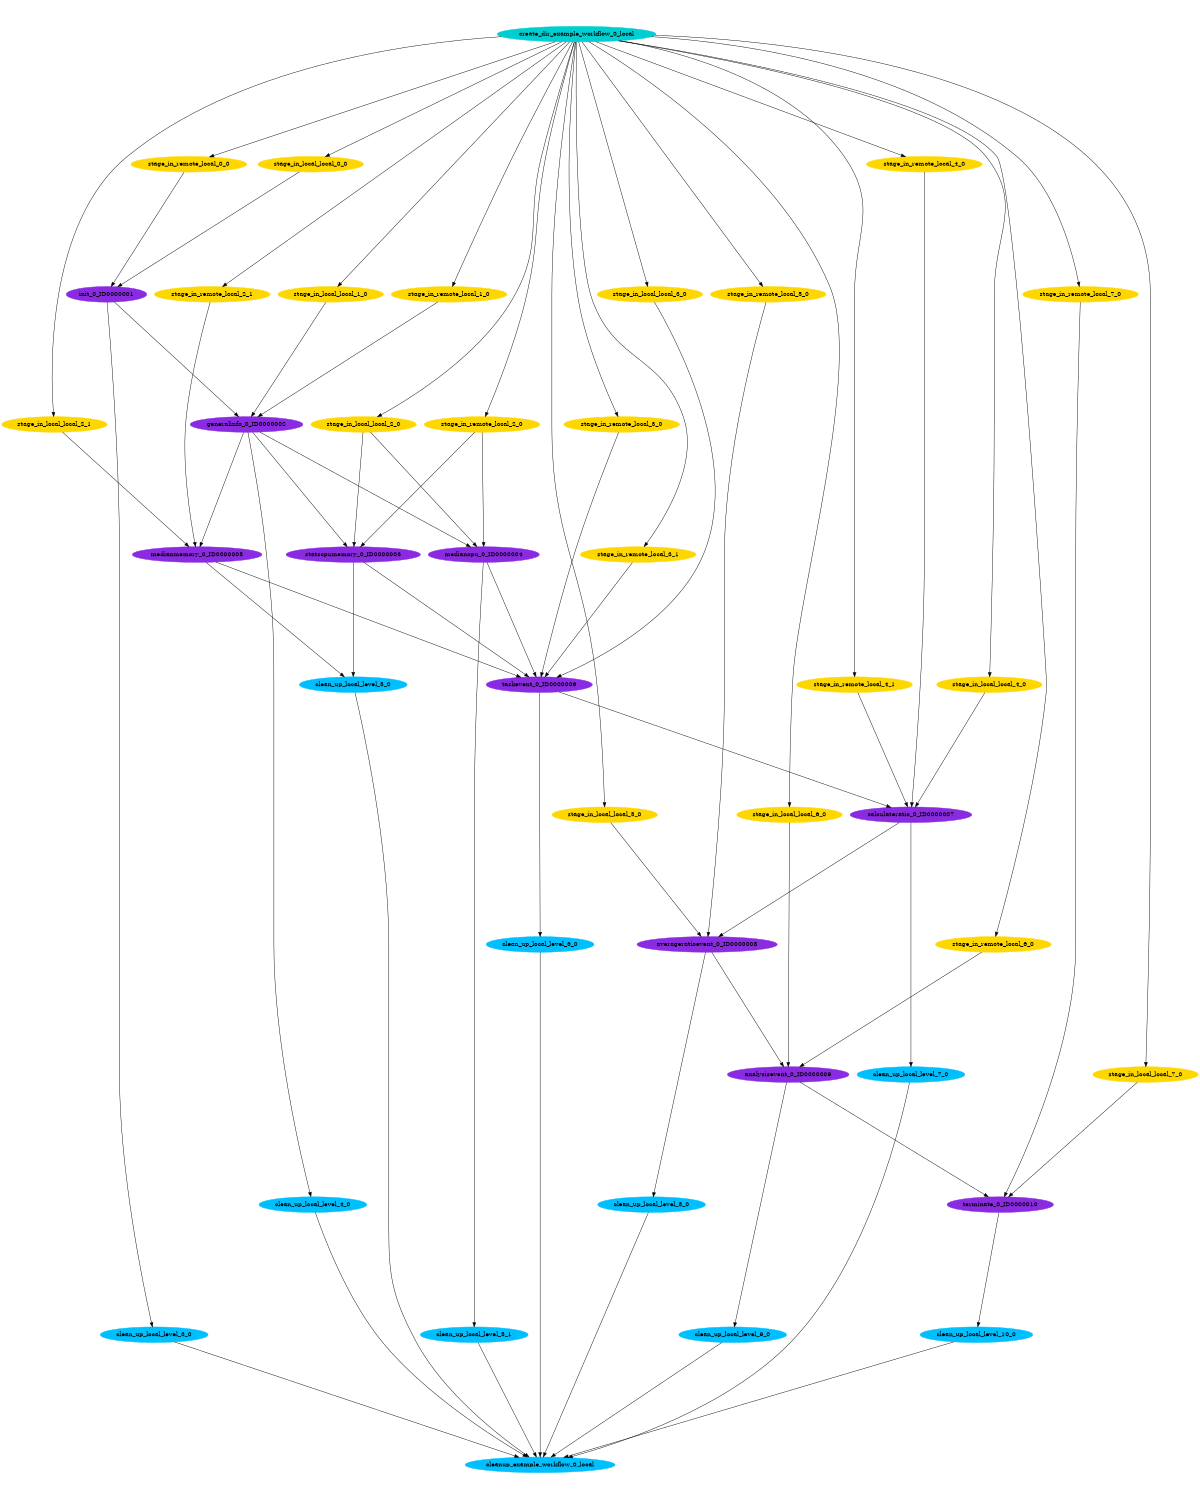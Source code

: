 digraph E {
size="8.0,10.0"
ratio=fill
node [shape=ellipse]
edge [arrowhead=normal, arrowsize=1.0]
	"clean_up_local_level_4_0" [color=deepskyblue,style=filled,label="clean_up_local_level_4_0"]
	"clean_up_local_level_10_0" [color=deepskyblue,style=filled,label="clean_up_local_level_10_0"]
	"stage_in_remote_local_5_0" [color=gold,style=filled,label="stage_in_remote_local_5_0"]
	"taskevent_0_ID0000006" [color=blueviolet,style=filled,label="taskevent_0_ID0000006"]
	"stage_in_local_local_4_0" [color=gold,style=filled,label="stage_in_local_local_4_0"]
	"clean_up_local_level_6_0" [color=deepskyblue,style=filled,label="clean_up_local_level_6_0"]
	"stage_in_remote_local_0_0" [color=gold,style=filled,label="stage_in_remote_local_0_0"]
	"clean_up_local_level_5_0" [color=deepskyblue,style=filled,label="clean_up_local_level_5_0"]
	"clean_up_local_level_5_1" [color=deepskyblue,style=filled,label="clean_up_local_level_5_1"]
	"calculateratio_0_ID0000007" [color=blueviolet,style=filled,label="calculateratio_0_ID0000007"]
	"create_dir_example_workflow_0_local" [color=darkturquoise,style=filled,label="create_dir_example_workflow_0_local"]
	"stage_in_local_local_0_0" [color=gold,style=filled,label="stage_in_local_local_0_0"]
	"stage_in_local_local_6_0" [color=gold,style=filled,label="stage_in_local_local_6_0"]
	"stage_in_remote_local_2_1" [color=gold,style=filled,label="stage_in_remote_local_2_1"]
	"init_0_ID0000001" [color=blueviolet,style=filled,label="init_0_ID0000001"]
	"clean_up_local_level_7_0" [color=deepskyblue,style=filled,label="clean_up_local_level_7_0"]
	"stage_in_local_local_2_0" [color=gold,style=filled,label="stage_in_local_local_2_0"]
	"stage_in_local_local_2_1" [color=gold,style=filled,label="stage_in_local_local_2_1"]
	"clean_up_local_level_9_0" [color=deepskyblue,style=filled,label="clean_up_local_level_9_0"]
	"stage_in_remote_local_1_0" [color=gold,style=filled,label="stage_in_remote_local_1_0"]
	"stage_in_local_local_5_0" [color=gold,style=filled,label="stage_in_local_local_5_0"]
	"stage_in_local_local_3_0" [color=gold,style=filled,label="stage_in_local_local_3_0"]
	"mediancpu_0_ID0000004" [color=blueviolet,style=filled,label="mediancpu_0_ID0000004"]
	"statscpumemory_0_ID0000003" [color=blueviolet,style=filled,label="statscpumemory_0_ID0000003"]
	"stage_in_remote_local_7_0" [color=gold,style=filled,label="stage_in_remote_local_7_0"]
	"clean_up_local_level_3_0" [color=deepskyblue,style=filled,label="clean_up_local_level_3_0"]
	"clean_up_local_level_8_0" [color=deepskyblue,style=filled,label="clean_up_local_level_8_0"]
	"stage_in_local_local_7_0" [color=gold,style=filled,label="stage_in_local_local_7_0"]
	"stage_in_local_local_1_0" [color=gold,style=filled,label="stage_in_local_local_1_0"]
	"stage_in_remote_local_4_1" [color=gold,style=filled,label="stage_in_remote_local_4_1"]
	"cleanup_example_workflow_0_local" [color=deepskyblue,style=filled,label="cleanup_example_workflow_0_local"]
	"terminate_0_ID0000010" [color=blueviolet,style=filled,label="terminate_0_ID0000010"]
	"generalinfo_0_ID0000002" [color=blueviolet,style=filled,label="generalinfo_0_ID0000002"]
	"averageratioevent_0_ID0000008" [color=blueviolet,style=filled,label="averageratioevent_0_ID0000008"]
	"stage_in_remote_local_4_0" [color=gold,style=filled,label="stage_in_remote_local_4_0"]
	"analysisevent_0_ID0000009" [color=blueviolet,style=filled,label="analysisevent_0_ID0000009"]
	"stage_in_remote_local_2_0" [color=gold,style=filled,label="stage_in_remote_local_2_0"]
	"medianmemory_0_ID0000005" [color=blueviolet,style=filled,label="medianmemory_0_ID0000005"]
	"stage_in_remote_local_3_1" [color=gold,style=filled,label="stage_in_remote_local_3_1"]
	"stage_in_remote_local_6_0" [color=gold,style=filled,label="stage_in_remote_local_6_0"]
	"stage_in_remote_local_3_0" [color=gold,style=filled,label="stage_in_remote_local_3_0"]

	"clean_up_local_level_4_0" -> "cleanup_example_workflow_0_local"
	"clean_up_local_level_10_0" -> "cleanup_example_workflow_0_local"
	"stage_in_remote_local_5_0" -> "averageratioevent_0_ID0000008"
	"taskevent_0_ID0000006" -> "clean_up_local_level_6_0"
	"taskevent_0_ID0000006" -> "calculateratio_0_ID0000007"
	"stage_in_local_local_4_0" -> "calculateratio_0_ID0000007"
	"clean_up_local_level_6_0" -> "cleanup_example_workflow_0_local"
	"stage_in_remote_local_0_0" -> "init_0_ID0000001"
	"clean_up_local_level_5_0" -> "cleanup_example_workflow_0_local"
	"clean_up_local_level_5_1" -> "cleanup_example_workflow_0_local"
	"calculateratio_0_ID0000007" -> "clean_up_local_level_7_0"
	"calculateratio_0_ID0000007" -> "averageratioevent_0_ID0000008"
	"create_dir_example_workflow_0_local" -> "stage_in_local_local_0_0"
	"create_dir_example_workflow_0_local" -> "stage_in_local_local_6_0"
	"create_dir_example_workflow_0_local" -> "stage_in_remote_local_2_1"
	"create_dir_example_workflow_0_local" -> "stage_in_remote_local_5_0"
	"create_dir_example_workflow_0_local" -> "stage_in_local_local_2_0"
	"create_dir_example_workflow_0_local" -> "stage_in_local_local_2_1"
	"create_dir_example_workflow_0_local" -> "stage_in_remote_local_1_0"
	"create_dir_example_workflow_0_local" -> "stage_in_local_local_5_0"
	"create_dir_example_workflow_0_local" -> "stage_in_local_local_3_0"
	"create_dir_example_workflow_0_local" -> "stage_in_remote_local_7_0"
	"create_dir_example_workflow_0_local" -> "stage_in_local_local_4_0"
	"create_dir_example_workflow_0_local" -> "stage_in_local_local_1_0"
	"create_dir_example_workflow_0_local" -> "stage_in_local_local_7_0"
	"create_dir_example_workflow_0_local" -> "stage_in_remote_local_4_1"
	"create_dir_example_workflow_0_local" -> "stage_in_remote_local_4_0"
	"create_dir_example_workflow_0_local" -> "stage_in_remote_local_0_0"
	"create_dir_example_workflow_0_local" -> "stage_in_remote_local_2_0"
	"create_dir_example_workflow_0_local" -> "stage_in_remote_local_3_1"
	"create_dir_example_workflow_0_local" -> "stage_in_remote_local_3_0"
	"create_dir_example_workflow_0_local" -> "stage_in_remote_local_6_0"
	"stage_in_local_local_0_0" -> "init_0_ID0000001"
	"stage_in_local_local_6_0" -> "analysisevent_0_ID0000009"
	"stage_in_remote_local_2_1" -> "medianmemory_0_ID0000005"
	"init_0_ID0000001" -> "clean_up_local_level_3_0"
	"init_0_ID0000001" -> "generalinfo_0_ID0000002"
	"clean_up_local_level_7_0" -> "cleanup_example_workflow_0_local"
	"stage_in_local_local_2_0" -> "statscpumemory_0_ID0000003"
	"stage_in_local_local_2_0" -> "mediancpu_0_ID0000004"
	"stage_in_local_local_2_1" -> "medianmemory_0_ID0000005"
	"clean_up_local_level_9_0" -> "cleanup_example_workflow_0_local"
	"stage_in_remote_local_1_0" -> "generalinfo_0_ID0000002"
	"stage_in_local_local_5_0" -> "averageratioevent_0_ID0000008"
	"stage_in_local_local_3_0" -> "taskevent_0_ID0000006"
	"mediancpu_0_ID0000004" -> "taskevent_0_ID0000006"
	"mediancpu_0_ID0000004" -> "clean_up_local_level_5_1"
	"statscpumemory_0_ID0000003" -> "taskevent_0_ID0000006"
	"statscpumemory_0_ID0000003" -> "clean_up_local_level_5_0"
	"stage_in_remote_local_7_0" -> "terminate_0_ID0000010"
	"clean_up_local_level_3_0" -> "cleanup_example_workflow_0_local"
	"clean_up_local_level_8_0" -> "cleanup_example_workflow_0_local"
	"stage_in_local_local_7_0" -> "terminate_0_ID0000010"
	"stage_in_local_local_1_0" -> "generalinfo_0_ID0000002"
	"stage_in_remote_local_4_1" -> "calculateratio_0_ID0000007"
	"terminate_0_ID0000010" -> "clean_up_local_level_10_0"
	"generalinfo_0_ID0000002" -> "clean_up_local_level_4_0"
	"generalinfo_0_ID0000002" -> "statscpumemory_0_ID0000003"
	"generalinfo_0_ID0000002" -> "medianmemory_0_ID0000005"
	"generalinfo_0_ID0000002" -> "mediancpu_0_ID0000004"
	"averageratioevent_0_ID0000008" -> "clean_up_local_level_8_0"
	"averageratioevent_0_ID0000008" -> "analysisevent_0_ID0000009"
	"stage_in_remote_local_4_0" -> "calculateratio_0_ID0000007"
	"analysisevent_0_ID0000009" -> "terminate_0_ID0000010"
	"analysisevent_0_ID0000009" -> "clean_up_local_level_9_0"
	"stage_in_remote_local_2_0" -> "statscpumemory_0_ID0000003"
	"stage_in_remote_local_2_0" -> "mediancpu_0_ID0000004"
	"medianmemory_0_ID0000005" -> "taskevent_0_ID0000006"
	"medianmemory_0_ID0000005" -> "clean_up_local_level_5_0"
	"stage_in_remote_local_3_1" -> "taskevent_0_ID0000006"
	"stage_in_remote_local_6_0" -> "analysisevent_0_ID0000009"
	"stage_in_remote_local_3_0" -> "taskevent_0_ID0000006"
}
